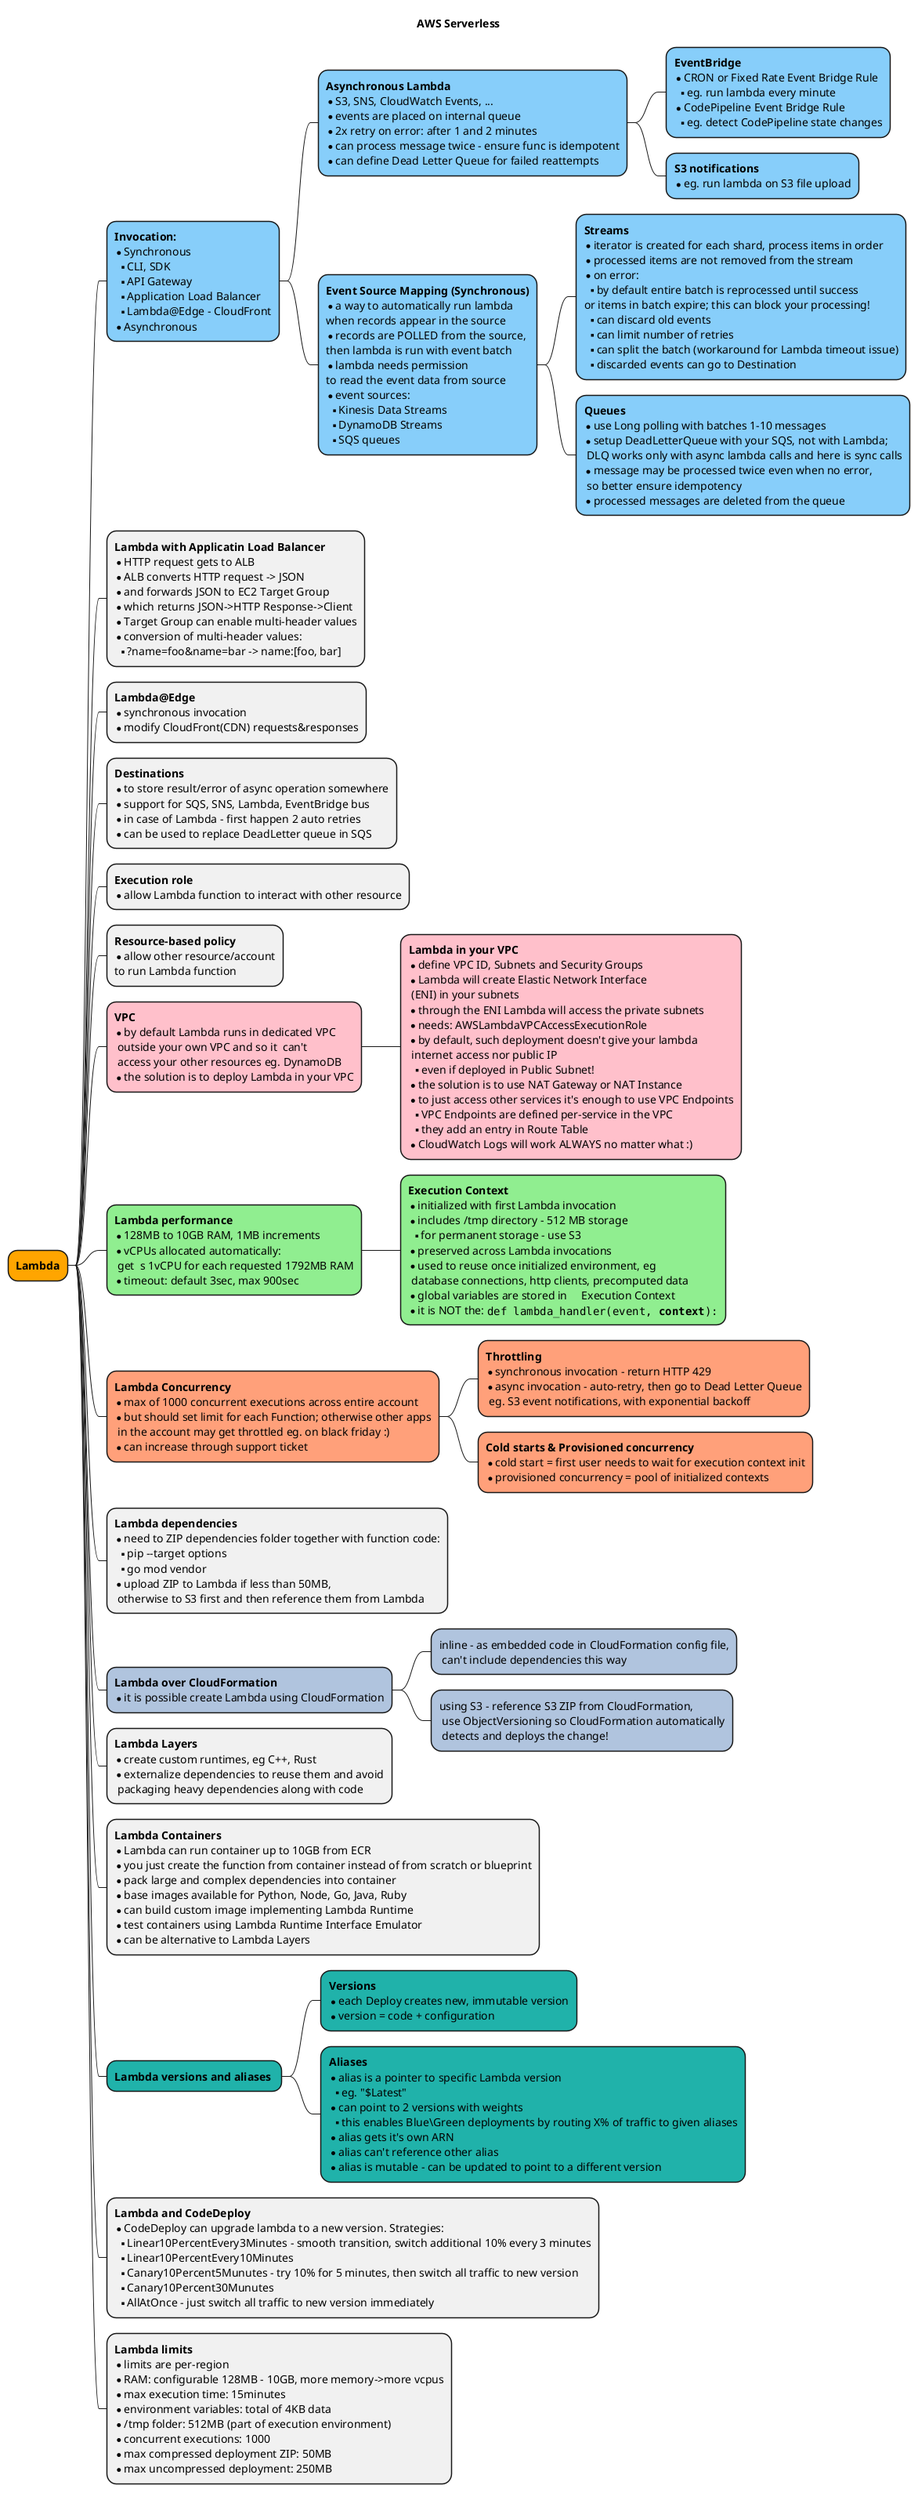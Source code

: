 @startmindmap 00-diagram

title AWS Serverless

<style>
mindmapDiagram {
  .vpc {
    BackgroundColor Pink
  }
  .orange {
    BackgroundColor orange
  }
  .invocation {
    BackgroundColor LightSkyBlue
  }
  .performance {
    BackgroundColor LightGreen
  }
  .concurrency {
    BackgroundColor LightSalmon
  }
  .cf {
    BackgroundColor LightSteelBlue
  }
  .versions {
    BackgroundColor LightSeaGreen
  }
}
</style>


*[#Orange] <b>Lambda
 * <b>Invocation:\n*Synchronous\n**CLI, SDK\n**API Gateway\n**Application Load Balancer\n**Lambda@Edge - CloudFront\n*Asynchronous <<invocation>>
  * <b>Asynchronous Lambda\n*S3, SNS, CloudWatch Events, ...\n*events are placed on internal queue\n*2x retry on error: after 1 and 2 minutes\n*can process message twice - ensure func is idempotent\n*can define Dead Letter Queue for failed reattempts <<invocation>>
   * <b>EventBridge\n*CRON or Fixed Rate Event Bridge Rule\n**eg. run lambda every minute\n*CodePipeline Event Bridge Rule\n**eg. detect CodePipeline state changes <<invocation>>
   * <b>S3 notifications\n*eg. run lambda on S3 file upload <<invocation>>
  * <b>Event Source Mapping (Synchronous)\n*a way to automatically run lambda\nwhen records appear in the source\n*records are POLLED from the source,\nthen lambda is run with event batch\n*lambda needs permission\nto read the event data from source\n*event sources:\n**Kinesis Data Streams\n**DynamoDB Streams\n**SQS queues <<invocation>>
   * <b>Streams\n*iterator is created for each shard, process items in order\n*processed items are not removed from the stream\n*on error:\n**by default entire batch is reprocessed until success\nor items in batch expire; this can block your processing!\n**can discard old events\n**can limit number of retries\n**can split the batch (workaround for Lambda timeout issue)\n**discarded events can go to Destination <<invocation>>
   * <b>Queues\n*use Long polling with batches 1-10 messages\n*setup DeadLetterQueue with your SQS, not with Lambda;\n DLQ works only with async lambda calls and here is sync calls\n*message may be processed twice even when no error,\n so better ensure idempotency\n*processed messages are deleted from the queue <<invocation>>
 * <b>Lambda with Applicatin Load Balancer\n*HTTP request gets to ALB\n*ALB converts HTTP request -> JSON\n*and forwards JSON to EC2 Target Group\n*which returns JSON->HTTP Response->Client\n*Target Group can enable multi-header values\n*conversion of multi-header values:\n**?name=foo&name=bar -> name:[foo, bar]
 * <b>Lambda@Edge\n*synchronous invocation\n*modify CloudFront(CDN) requests&responses
 * <b>Destinations\n*to store result/error of async operation somewhere\n*support for SQS, SNS, Lambda, EventBridge bus\n*in case of Lambda - first happen 2 auto retries\n*can be used to replace DeadLetter queue in SQS
 * <b>Execution role\n*allow Lambda function to interact with other resource
 * <b>Resource-based policy\n*allow other resource/account\nto run Lambda function 
 * <b>VPC\n*by default Lambda runs in dedicated VPC\n outside your own VPC and so it  can't\n access your other resources eg. DynamoDB\n*the solution is to deploy Lambda in your VPC <<vpc>>
  * <b>Lambda in your VPC\n*define VPC ID, Subnets and Security Groups\n*Lambda will create Elastic Network Interface\n (ENI) in your subnets\n*through the ENI Lambda will access the private subnets\n*needs: AWSLambdaVPCAccessExecutionRole\n*by default, such deployment doesn't give your lambda\n internet access nor public IP\n**even if deployed in Public Subnet!\n*the solution is to use NAT Gateway or NAT Instance\n*to just access other services it's enough to use VPC Endpoints\n**VPC Endpoints are defined per-service in the VPC\n**they add an entry in Route Table\n*CloudWatch Logs will work ALWAYS no matter what :) <<vpc>>
 * <b>Lambda performance\n*128MB to 10GB RAM, 1MB increments\n*vCPUs allocated automatically:\n get  s 1vCPU for each requested 1792MB RAM\n*timeout: default 3sec, max 900sec <<performance>>
  * <b>Execution Context\n*initialized with first Lambda invocation\n*includes /tmp directory - 512 MB storage\n**for permanent storage - use S3\n*preserved across Lambda invocations\n*used to reuse once initialized environment, eg\n database connections, http clients, precomputed data\n*global variables are stored in     Execution Context\n*it is NOT the: ""def lambda_handler(event, **context**):"" <<performance>>
 * <b>Lambda Concurrency\n*max of 1000 concurrent executions across entire account\n*but should set limit for each Function; otherwise other apps\n in the account may get throttled eg. on black friday :) \n*can increase through support ticket <<concurrency>>
  * <b>Throttling\n*synchronous invocation - return HTTP 429\n*async invocation - auto-retry, then go to Dead Letter Queue\n eg. S3 event notifications, with exponential backoff <<concurrency>>
  * <b>Cold starts & Provisioned concurrency\n*cold start = first user needs to wait for execution context init\n*provisioned concurrency = pool of initialized contexts <<concurrency>>
 * <b>Lambda dependencies\n*need to ZIP dependencies folder together with function code:\n**pip --target options\n**go mod vendor\n*upload ZIP to Lambda if less than 50MB,\n otherwise to S3 first and then reference them from Lambda
 * <b>Lambda over CloudFormation\n*it is possible create Lambda using CloudFormation <<cf>>
  * inline - as embedded code in CloudFormation config file,\n can't include dependencies this way <<cf>>
  * using S3 - reference S3 ZIP from CloudFormation,\n use ObjectVersioning so CloudFormation automatically\n detects and deploys the change!  <<cf>>
 * <b>Lambda Layers\n*create custom runtimes, eg C++, Rust\n*externalize dependencies to reuse them and avoid\n packaging heavy dependencies along with code
 * <b>Lambda Containers\n*Lambda can run container up to 10GB from ECR\n*you just create the function from container instead of from scratch or blueprint\n*pack large and complex dependencies into container\n*base images available for Python, Node, Go, Java, Ruby\n*can build custom image implementing Lambda Runtime\n*test containers using Lambda Runtime Interface Emulator\n*can be alternative to Lambda Layers
 * <b>Lambda versions and aliases <<versions>>
  * <b>Versions\n*each Deploy creates new, immutable version\n*version = code + configuration<<versions>>
  * <b>Aliases\n*alias is a pointer to specific Lambda version\n**eg. "$Latest"\n*can point to 2 versions with weights\n**this enables Blue\Green deployments by routing X% of traffic to given aliases\n*alias gets it's own ARN\n*alias can't reference other alias\n*alias is mutable - can be updated to point to a different version<<versions>>
 * <b>Lambda and CodeDeploy\n*CodeDeploy can upgrade lambda to a new version. Strategies:\n**Linear10PercentEvery3Minutes - smooth transition, switch additional 10% every 3 minutes\n**Linear10PercentEvery10Minutes\n**Canary10Percent5Munutes - try 10% for 5 minutes, then switch all traffic to new version\n**Canary10Percent30Munutes\n**AllAtOnce - just switch all traffic to new version immediately
 * <b>Lambda limits\n*limits are per-region\n*RAM: configurable 128MB - 10GB, more memory->more vcpus\n*max execution time: 15minutes\n*environment variables: total of 4KB data\n*/tmp folder: 512MB (part of execution environment)\n*concurrent executions: 1000\n*max compressed deployment ZIP: 50MB\n*max uncompressed deployment: 250MB
@endmindmap
